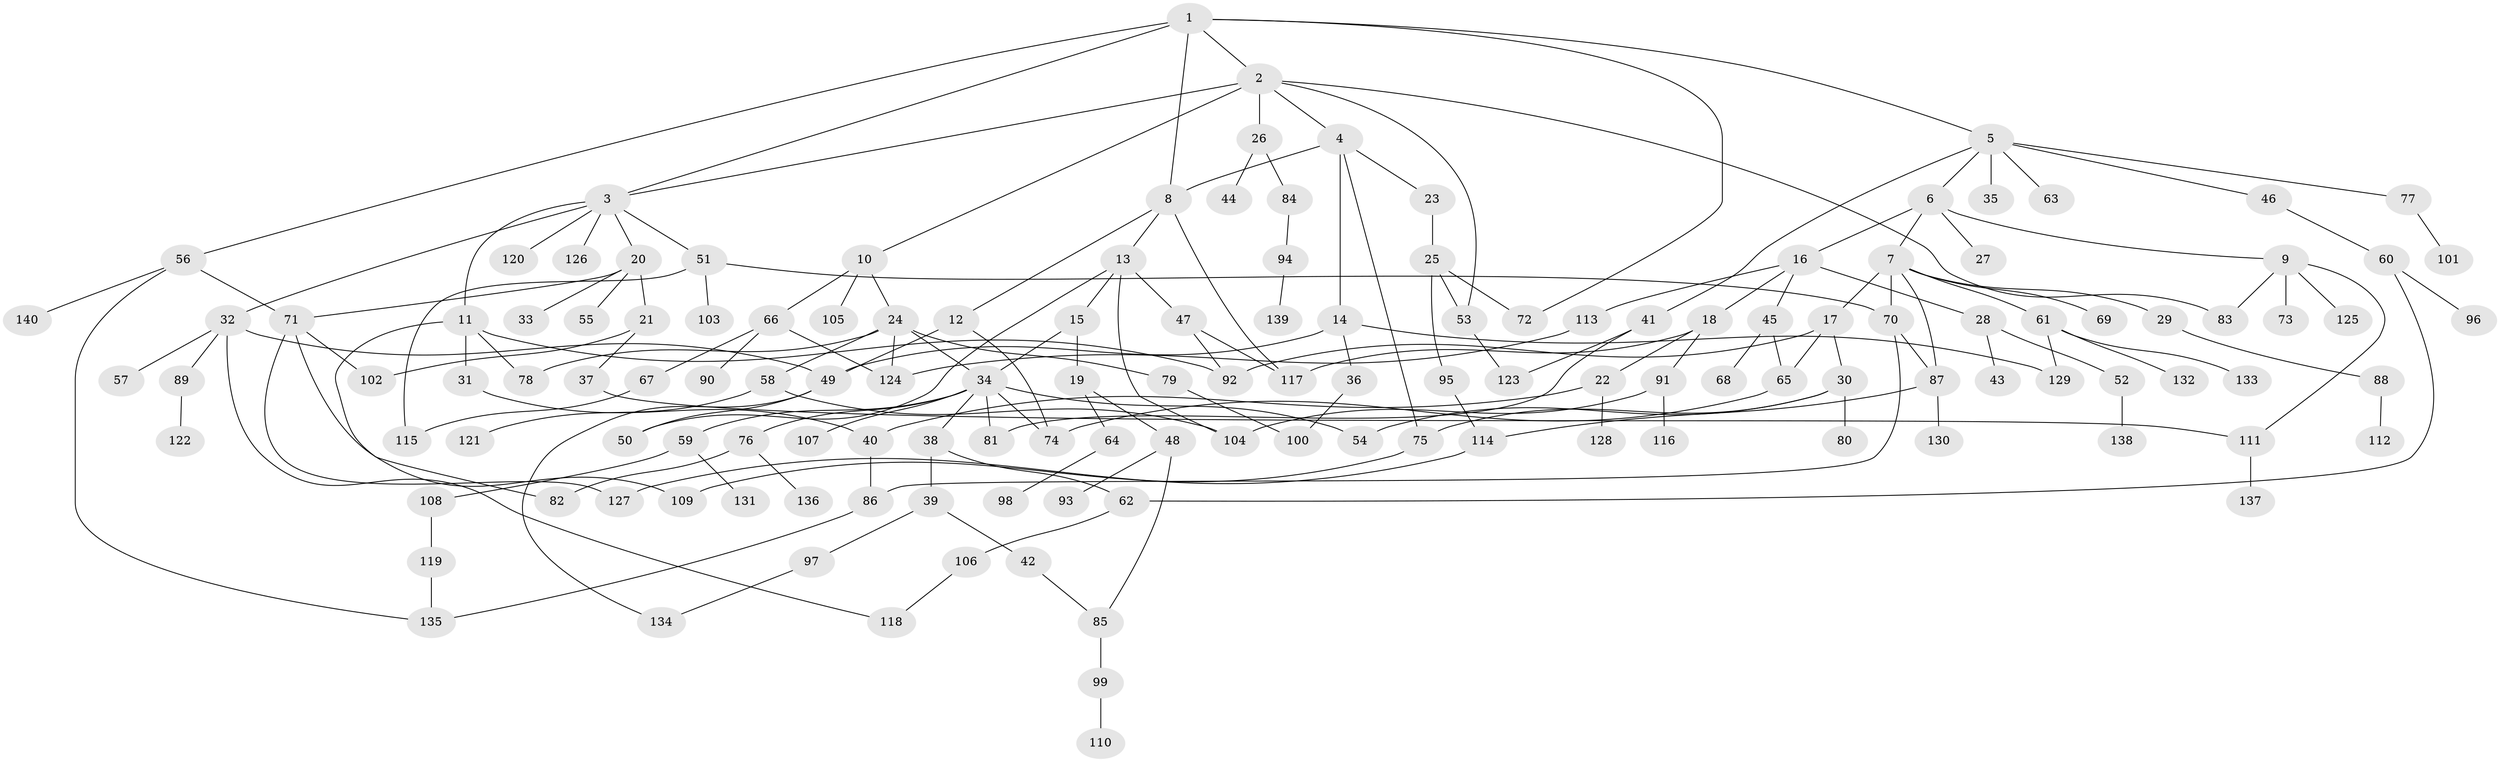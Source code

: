 // coarse degree distribution, {26: 0.023809523809523808, 18: 0.023809523809523808, 6: 0.023809523809523808, 13: 0.023809523809523808, 4: 0.047619047619047616, 2: 0.30952380952380953, 1: 0.4523809523809524, 3: 0.09523809523809523}
// Generated by graph-tools (version 1.1) at 2025/16/03/04/25 18:16:50]
// undirected, 140 vertices, 184 edges
graph export_dot {
graph [start="1"]
  node [color=gray90,style=filled];
  1;
  2;
  3;
  4;
  5;
  6;
  7;
  8;
  9;
  10;
  11;
  12;
  13;
  14;
  15;
  16;
  17;
  18;
  19;
  20;
  21;
  22;
  23;
  24;
  25;
  26;
  27;
  28;
  29;
  30;
  31;
  32;
  33;
  34;
  35;
  36;
  37;
  38;
  39;
  40;
  41;
  42;
  43;
  44;
  45;
  46;
  47;
  48;
  49;
  50;
  51;
  52;
  53;
  54;
  55;
  56;
  57;
  58;
  59;
  60;
  61;
  62;
  63;
  64;
  65;
  66;
  67;
  68;
  69;
  70;
  71;
  72;
  73;
  74;
  75;
  76;
  77;
  78;
  79;
  80;
  81;
  82;
  83;
  84;
  85;
  86;
  87;
  88;
  89;
  90;
  91;
  92;
  93;
  94;
  95;
  96;
  97;
  98;
  99;
  100;
  101;
  102;
  103;
  104;
  105;
  106;
  107;
  108;
  109;
  110;
  111;
  112;
  113;
  114;
  115;
  116;
  117;
  118;
  119;
  120;
  121;
  122;
  123;
  124;
  125;
  126;
  127;
  128;
  129;
  130;
  131;
  132;
  133;
  134;
  135;
  136;
  137;
  138;
  139;
  140;
  1 -- 2;
  1 -- 5;
  1 -- 8;
  1 -- 56;
  1 -- 72;
  1 -- 3;
  2 -- 3;
  2 -- 4;
  2 -- 10;
  2 -- 26;
  2 -- 83;
  2 -- 53;
  3 -- 11;
  3 -- 20;
  3 -- 32;
  3 -- 51;
  3 -- 120;
  3 -- 126;
  4 -- 14;
  4 -- 23;
  4 -- 8;
  4 -- 75;
  5 -- 6;
  5 -- 35;
  5 -- 41;
  5 -- 46;
  5 -- 63;
  5 -- 77;
  6 -- 7;
  6 -- 9;
  6 -- 16;
  6 -- 27;
  7 -- 17;
  7 -- 29;
  7 -- 61;
  7 -- 69;
  7 -- 87;
  7 -- 70;
  8 -- 12;
  8 -- 13;
  8 -- 117;
  9 -- 73;
  9 -- 83;
  9 -- 111;
  9 -- 125;
  10 -- 24;
  10 -- 66;
  10 -- 105;
  11 -- 31;
  11 -- 82;
  11 -- 78;
  11 -- 92;
  12 -- 74;
  12 -- 49;
  13 -- 15;
  13 -- 47;
  13 -- 104;
  13 -- 50;
  14 -- 36;
  14 -- 49;
  14 -- 129;
  15 -- 19;
  15 -- 34;
  16 -- 18;
  16 -- 28;
  16 -- 45;
  16 -- 113;
  17 -- 30;
  17 -- 92;
  17 -- 65;
  18 -- 22;
  18 -- 91;
  18 -- 117;
  19 -- 48;
  19 -- 64;
  20 -- 21;
  20 -- 33;
  20 -- 55;
  20 -- 71;
  21 -- 37;
  21 -- 102;
  22 -- 128;
  22 -- 40;
  23 -- 25;
  24 -- 58;
  24 -- 78;
  24 -- 79;
  24 -- 124;
  24 -- 34;
  25 -- 53;
  25 -- 72;
  25 -- 95;
  26 -- 44;
  26 -- 84;
  28 -- 43;
  28 -- 52;
  29 -- 88;
  30 -- 54;
  30 -- 75;
  30 -- 80;
  31 -- 40;
  32 -- 57;
  32 -- 89;
  32 -- 118;
  32 -- 49;
  34 -- 38;
  34 -- 59;
  34 -- 76;
  34 -- 81;
  34 -- 107;
  34 -- 54;
  34 -- 74;
  36 -- 100;
  37 -- 111;
  38 -- 39;
  38 -- 62;
  39 -- 42;
  39 -- 97;
  40 -- 86;
  41 -- 123;
  41 -- 81;
  42 -- 85;
  45 -- 65;
  45 -- 68;
  46 -- 60;
  47 -- 117;
  47 -- 92;
  48 -- 93;
  48 -- 85;
  49 -- 50;
  49 -- 134;
  51 -- 70;
  51 -- 103;
  51 -- 115;
  52 -- 138;
  53 -- 123;
  56 -- 71;
  56 -- 140;
  56 -- 135;
  58 -- 121;
  58 -- 104;
  59 -- 108;
  59 -- 131;
  60 -- 96;
  60 -- 62;
  61 -- 129;
  61 -- 132;
  61 -- 133;
  62 -- 106;
  64 -- 98;
  65 -- 74;
  66 -- 67;
  66 -- 90;
  66 -- 124;
  67 -- 115;
  70 -- 86;
  70 -- 87;
  71 -- 102;
  71 -- 127;
  71 -- 109;
  75 -- 109;
  76 -- 136;
  76 -- 82;
  77 -- 101;
  79 -- 100;
  84 -- 94;
  85 -- 99;
  86 -- 135;
  87 -- 114;
  87 -- 130;
  88 -- 112;
  89 -- 122;
  91 -- 104;
  91 -- 116;
  94 -- 139;
  95 -- 114;
  97 -- 134;
  99 -- 110;
  106 -- 118;
  108 -- 119;
  111 -- 137;
  113 -- 124;
  114 -- 127;
  119 -- 135;
}
